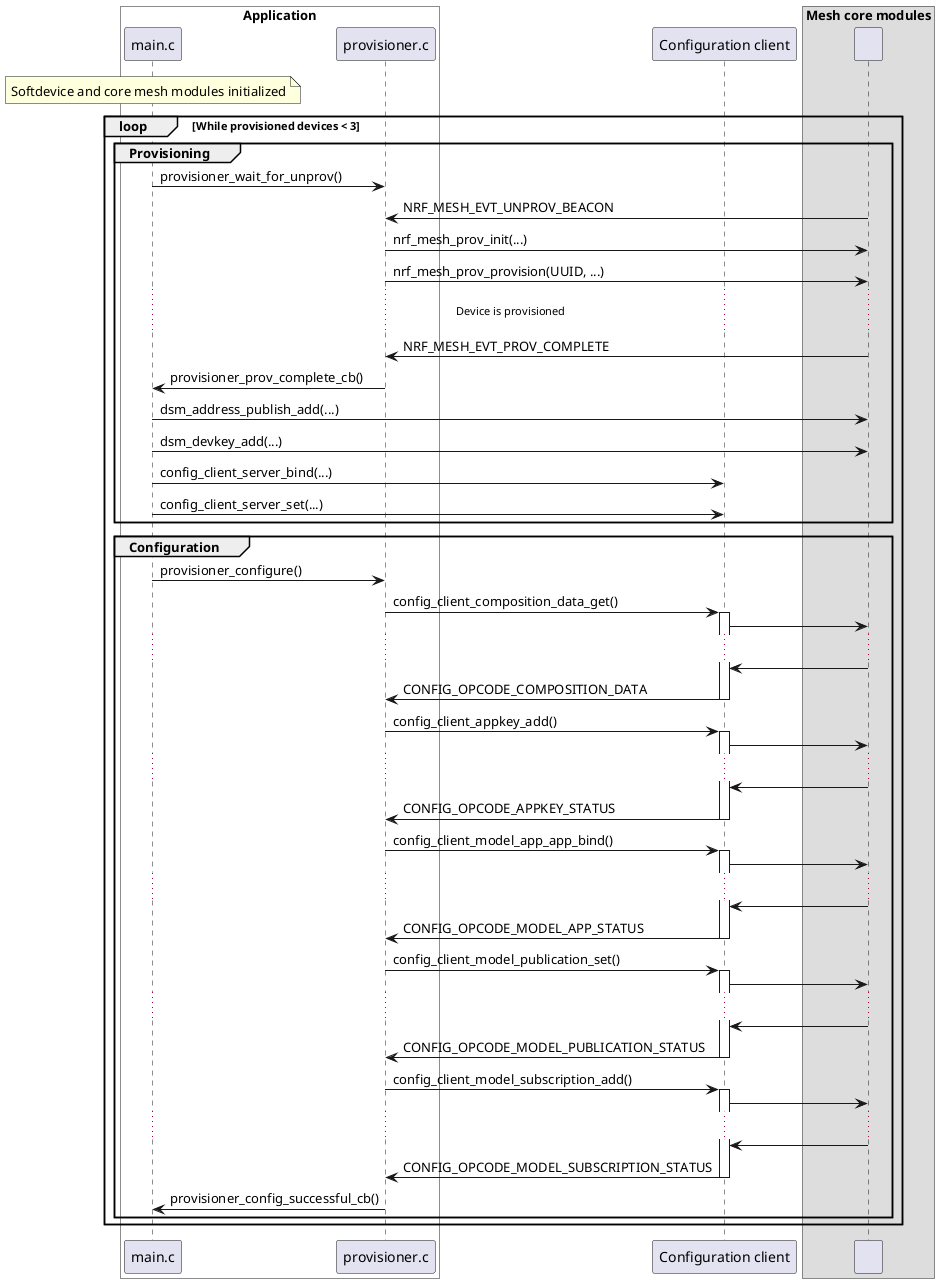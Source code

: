 @startuml
box "Application" #FFFFFF
participant a as "main.c"
participant p as "provisioner.c"
end box

participant c as "Configuration client"

box "Mesh core modules"
participant core as "    "
end box

note over a: Softdevice and core mesh modules initialized
loop While provisioned devices < 3
group Provisioning
      a -> p: provisioner_wait_for_unprov()
      core -> p: NRF_MESH_EVT_UNPROV_BEACON
      p -> core: nrf_mesh_prov_init(...)
      p -> core: nrf_mesh_prov_provision(UUID, ...)

      ... Device is provisioned ...

      core -> p: NRF_MESH_EVT_PROV_COMPLETE
      p -> a: provisioner_prov_complete_cb()
      a -> core: dsm_address_publish_add(...)
      a -> core: dsm_devkey_add(...)
      a -> c: config_client_server_bind(...)
      a -> c: config_client_server_set(...)
end
group Configuration
      a -> p: provisioner_configure()
      p -> c: config_client_composition_data_get()
      activate c
      c -> core
      ...
      core -> c
      c -> p: CONFIG_OPCODE_COMPOSITION_DATA
      deactivate c

      p -> c: config_client_appkey_add()
      activate c
      c -> core
      ...
      core -> c
      c -> p: CONFIG_OPCODE_APPKEY_STATUS
      deactivate c

      p -> c: config_client_model_app_app_bind()
      activate c
      c -> core
      ...
      core -> c
      c -> p: CONFIG_OPCODE_MODEL_APP_STATUS
      deactivate c

      p -> c: config_client_model_publication_set()
      activate c
      c -> core
      ...
      core -> c
      c -> p: CONFIG_OPCODE_MODEL_PUBLICATION_STATUS
      deactivate c

      p -> c: config_client_model_subscription_add()
      activate c
      c -> core
      ...
      core -> c
      c -> p: CONFIG_OPCODE_MODEL_SUBSCRIPTION_STATUS
      deactivate c
      p -> a: provisioner_config_successful_cb()
end
end
@enduml
